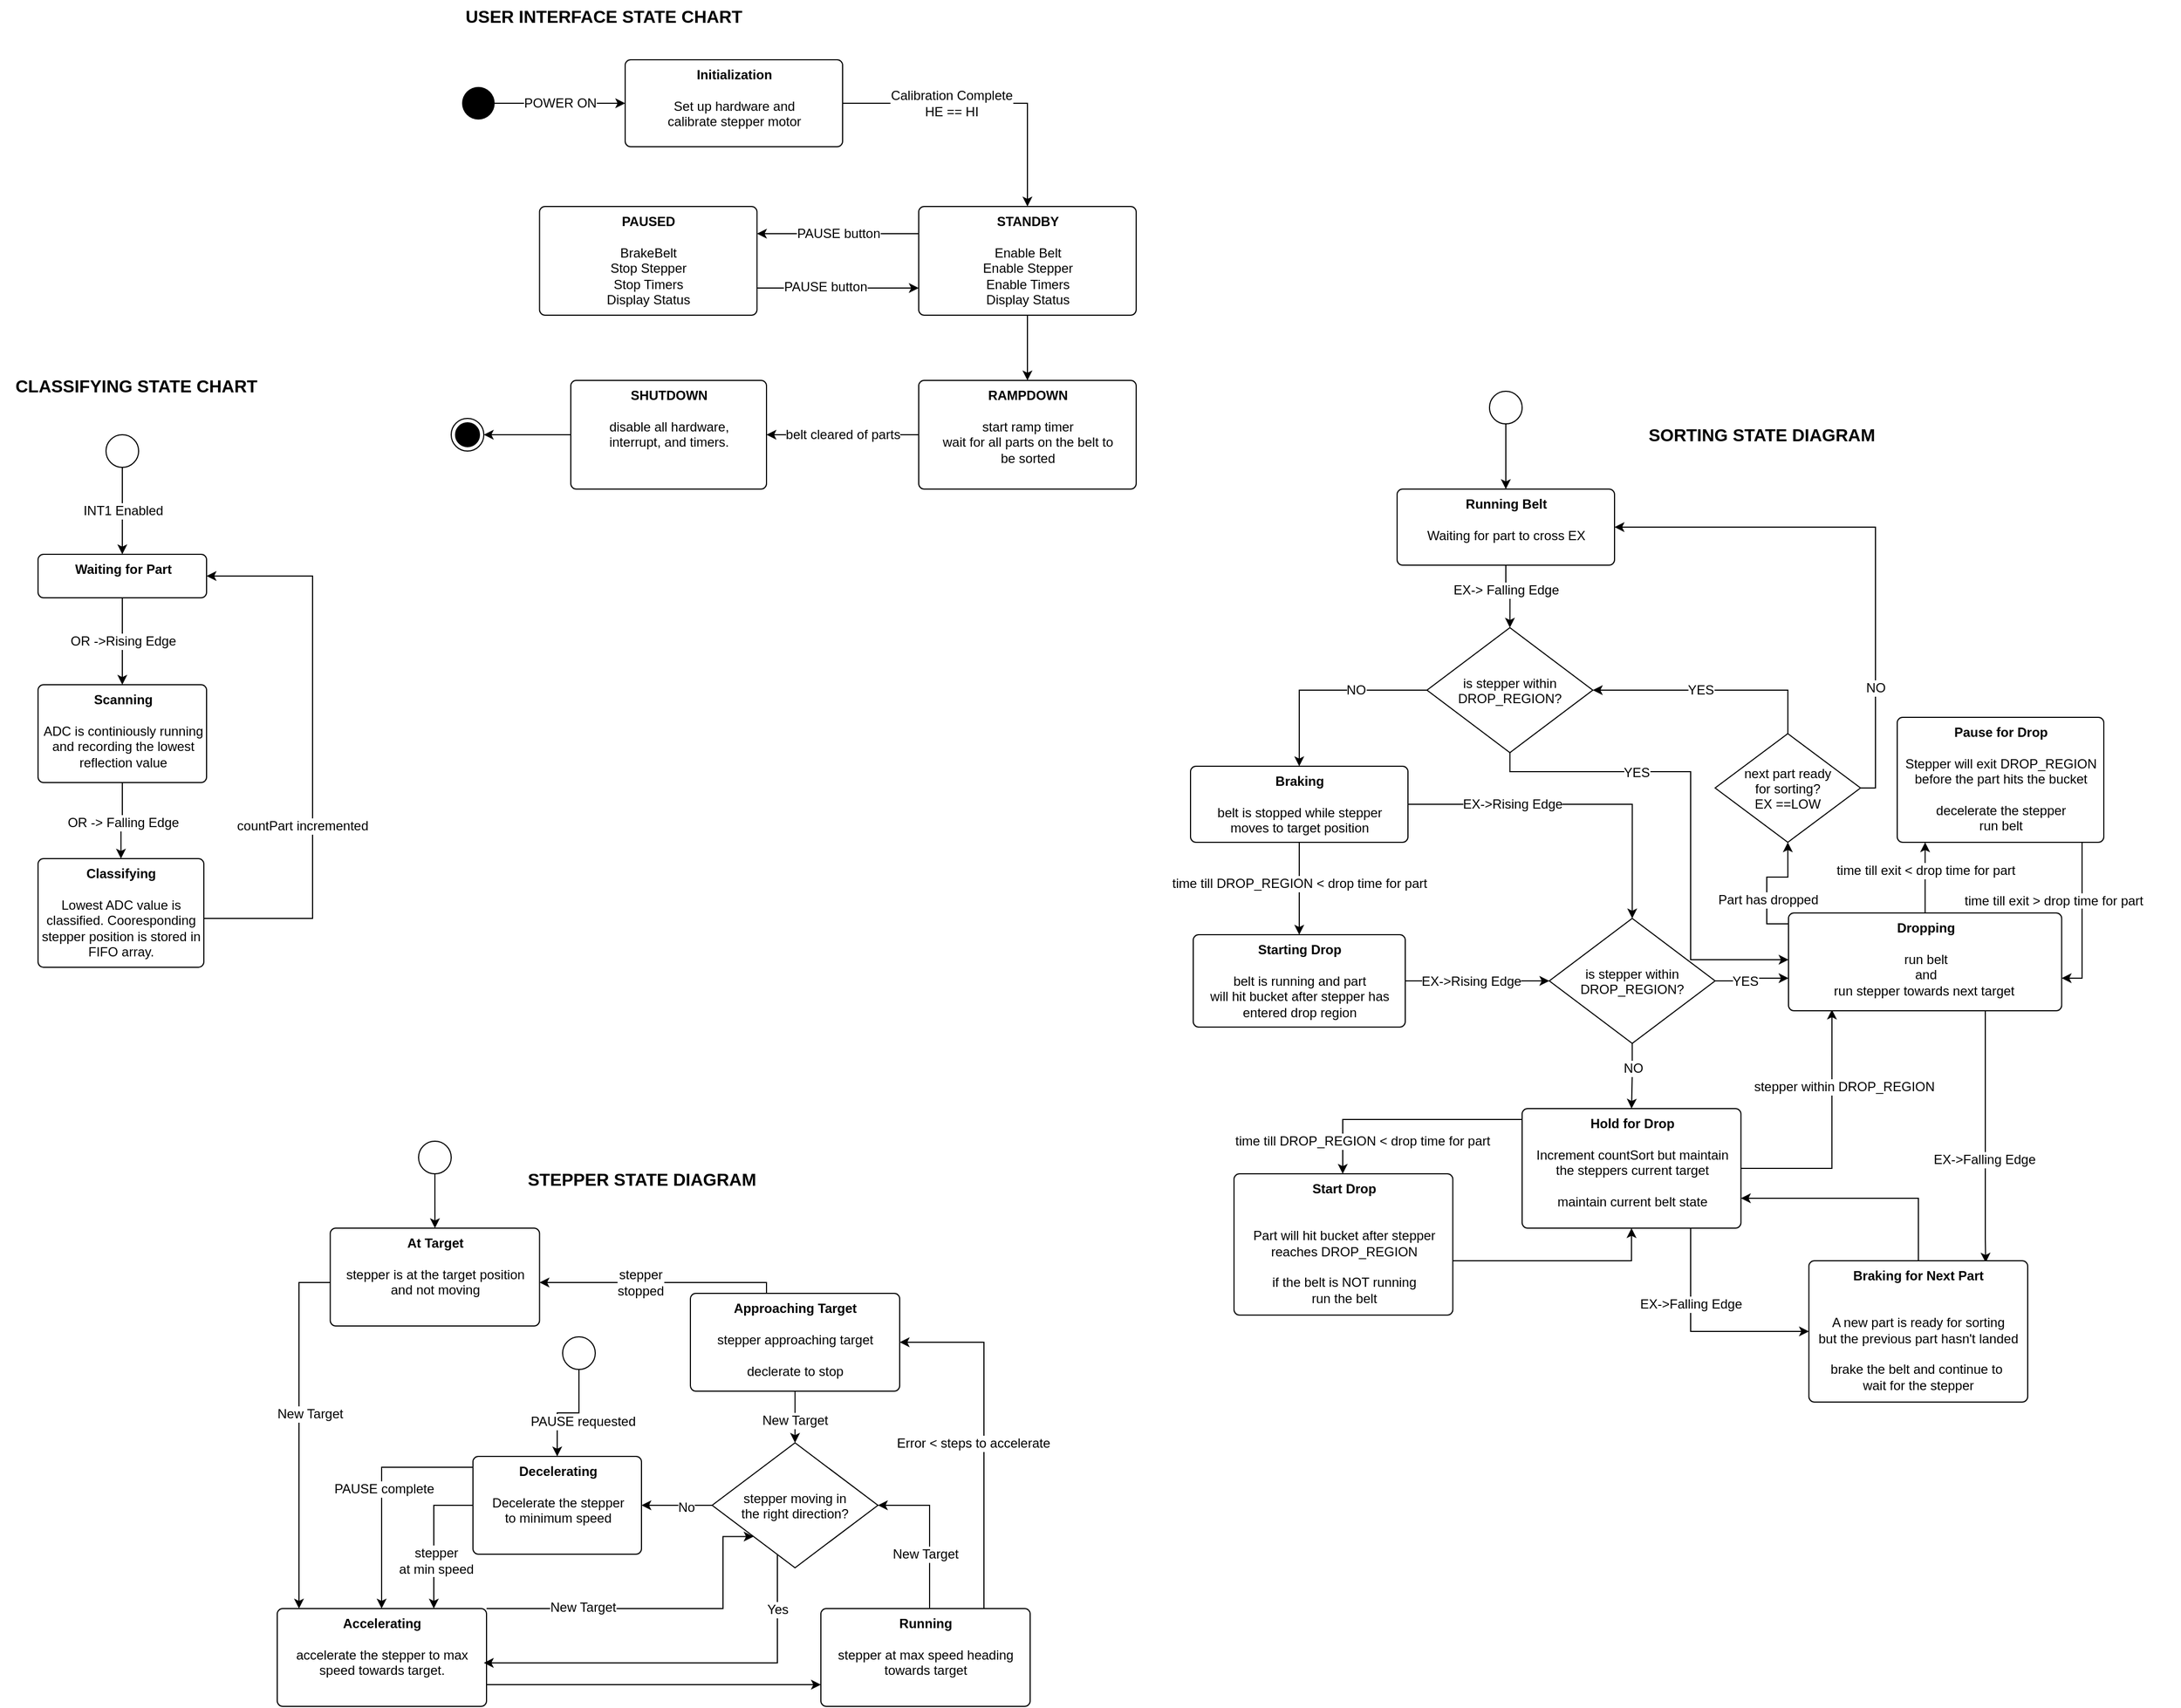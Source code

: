 <mxfile version="20.3.0" type="device"><diagram id="cbW-Xqm2MTzJEoX5FYh4" name="Page-1"><mxGraphModel dx="3155" dy="2203" grid="0" gridSize="10" guides="1" tooltips="1" connect="1" arrows="1" fold="1" page="0" pageScale="1" pageWidth="850" pageHeight="1100" math="0" shadow="0"><root><mxCell id="0"/><mxCell id="1" parent="0"/><mxCell id="F-fPk17NP9-ljhCNwi4N-3" style="edgeStyle=orthogonalEdgeStyle;rounded=0;orthogonalLoop=1;jettySize=auto;html=1;fontSize=12;" edge="1" parent="1" source="F-fPk17NP9-ljhCNwi4N-1" target="F-fPk17NP9-ljhCNwi4N-2"><mxGeometry relative="1" as="geometry"/></mxCell><mxCell id="F-fPk17NP9-ljhCNwi4N-4" value="POWER ON" style="edgeLabel;html=1;align=center;verticalAlign=middle;resizable=0;points=[];fontSize=12;" vertex="1" connectable="0" parent="F-fPk17NP9-ljhCNwi4N-3"><mxGeometry x="-0.167" relative="1" as="geometry"><mxPoint x="10" as="offset"/></mxGeometry></mxCell><mxCell id="F-fPk17NP9-ljhCNwi4N-1" value="" style="ellipse;fillColor=#000000;strokeColor=none;" vertex="1" parent="1"><mxGeometry x="80" y="100" width="30" height="30" as="geometry"/></mxCell><mxCell id="F-fPk17NP9-ljhCNwi4N-7" value="" style="edgeStyle=orthogonalEdgeStyle;rounded=0;orthogonalLoop=1;jettySize=auto;html=1;fontSize=12;" edge="1" parent="1" source="F-fPk17NP9-ljhCNwi4N-2" target="F-fPk17NP9-ljhCNwi4N-6"><mxGeometry relative="1" as="geometry"/></mxCell><mxCell id="F-fPk17NP9-ljhCNwi4N-8" value="Calibration Complete&lt;br&gt;HE == HI" style="edgeLabel;html=1;align=center;verticalAlign=middle;resizable=0;points=[];fontSize=12;" vertex="1" connectable="0" parent="F-fPk17NP9-ljhCNwi4N-7"><mxGeometry x="-0.25" relative="1" as="geometry"><mxPoint as="offset"/></mxGeometry></mxCell><mxCell id="F-fPk17NP9-ljhCNwi4N-2" value="&lt;font style=&quot;font-size: 12px;&quot;&gt;&lt;b&gt;Initialization&lt;/b&gt;&lt;br&gt;&lt;br&gt;Set up hardware and &lt;br&gt;calibrate stepper motor&lt;br&gt;&lt;/font&gt;" style="html=1;align=center;verticalAlign=top;rounded=1;absoluteArcSize=1;arcSize=10;dashed=0;" vertex="1" parent="1"><mxGeometry x="230" y="75" width="200" height="80" as="geometry"/></mxCell><mxCell id="F-fPk17NP9-ljhCNwi4N-119" style="edgeStyle=orthogonalEdgeStyle;rounded=0;orthogonalLoop=1;jettySize=auto;html=1;entryX=1;entryY=0.25;entryDx=0;entryDy=0;fontSize=12;" edge="1" parent="1" source="F-fPk17NP9-ljhCNwi4N-6" target="F-fPk17NP9-ljhCNwi4N-118"><mxGeometry relative="1" as="geometry"><Array as="points"><mxPoint x="450" y="235"/><mxPoint x="450" y="235"/></Array></mxGeometry></mxCell><mxCell id="F-fPk17NP9-ljhCNwi4N-120" value="PAUSE button" style="edgeLabel;html=1;align=center;verticalAlign=middle;resizable=0;points=[];fontSize=12;" vertex="1" connectable="0" parent="F-fPk17NP9-ljhCNwi4N-119"><mxGeometry x="0.273" relative="1" as="geometry"><mxPoint x="20" as="offset"/></mxGeometry></mxCell><mxCell id="F-fPk17NP9-ljhCNwi4N-124" value="" style="edgeStyle=orthogonalEdgeStyle;rounded=0;orthogonalLoop=1;jettySize=auto;html=1;fontSize=12;" edge="1" parent="1" source="F-fPk17NP9-ljhCNwi4N-6" target="F-fPk17NP9-ljhCNwi4N-123"><mxGeometry relative="1" as="geometry"/></mxCell><mxCell id="F-fPk17NP9-ljhCNwi4N-6" value="&lt;font style=&quot;font-size: 12px;&quot;&gt;&lt;b&gt;STANDBY&lt;br&gt;&lt;/b&gt;&lt;br&gt;Enable Belt&lt;br&gt;Enable Stepper&lt;br&gt;Enable Timers&lt;br&gt;Display Status&lt;br&gt;&lt;/font&gt;" style="html=1;align=center;verticalAlign=top;rounded=1;absoluteArcSize=1;arcSize=10;dashed=0;" vertex="1" parent="1"><mxGeometry x="500" y="210" width="200" height="100" as="geometry"/></mxCell><mxCell id="F-fPk17NP9-ljhCNwi4N-32" value="" style="edgeStyle=orthogonalEdgeStyle;rounded=0;orthogonalLoop=1;jettySize=auto;html=1;fontSize=12;entryX=0.5;entryY=0;entryDx=0;entryDy=0;" edge="1" parent="1" source="F-fPk17NP9-ljhCNwi4N-11" target="F-fPk17NP9-ljhCNwi4N-34"><mxGeometry relative="1" as="geometry"><mxPoint x="1040" y="630" as="targetPoint"/></mxGeometry></mxCell><mxCell id="F-fPk17NP9-ljhCNwi4N-33" value="EX-&amp;gt; Falling Edge" style="edgeLabel;html=1;align=center;verticalAlign=middle;resizable=0;points=[];fontSize=12;" vertex="1" connectable="0" parent="F-fPk17NP9-ljhCNwi4N-32"><mxGeometry x="-0.263" relative="1" as="geometry"><mxPoint as="offset"/></mxGeometry></mxCell><mxCell id="F-fPk17NP9-ljhCNwi4N-11" value="&lt;font style=&quot;font-size: 12px;&quot;&gt;&lt;b&gt;Running Belt&lt;br&gt;&lt;/b&gt;&lt;br&gt;Waiting for part to cross EX&lt;br&gt;&lt;/font&gt;" style="html=1;align=center;verticalAlign=top;rounded=1;absoluteArcSize=1;arcSize=10;dashed=0;" vertex="1" parent="1"><mxGeometry x="940" y="470" width="200" height="70" as="geometry"/></mxCell><mxCell id="F-fPk17NP9-ljhCNwi4N-15" value="" style="edgeStyle=orthogonalEdgeStyle;rounded=0;orthogonalLoop=1;jettySize=auto;html=1;fontSize=12;entryX=0.5;entryY=0;entryDx=0;entryDy=0;" edge="1" parent="1" source="F-fPk17NP9-ljhCNwi4N-13" target="F-fPk17NP9-ljhCNwi4N-16"><mxGeometry relative="1" as="geometry"><mxPoint x="-232.5" y="490" as="targetPoint"/></mxGeometry></mxCell><mxCell id="F-fPk17NP9-ljhCNwi4N-19" value="INT1 Enabled" style="edgeLabel;html=1;align=center;verticalAlign=middle;resizable=0;points=[];fontSize=12;" vertex="1" connectable="0" parent="F-fPk17NP9-ljhCNwi4N-15"><mxGeometry x="-0.212" relative="1" as="geometry"><mxPoint y="8" as="offset"/></mxGeometry></mxCell><mxCell id="F-fPk17NP9-ljhCNwi4N-13" value="" style="ellipse;fillColor=#ffffff;strokeColor=#000000;fontSize=12;" vertex="1" parent="1"><mxGeometry x="-247.5" y="420" width="30" height="30" as="geometry"/></mxCell><mxCell id="F-fPk17NP9-ljhCNwi4N-21" value="" style="edgeStyle=orthogonalEdgeStyle;rounded=0;orthogonalLoop=1;jettySize=auto;html=1;fontSize=12;" edge="1" parent="1" source="F-fPk17NP9-ljhCNwi4N-16" target="F-fPk17NP9-ljhCNwi4N-20"><mxGeometry relative="1" as="geometry"/></mxCell><mxCell id="F-fPk17NP9-ljhCNwi4N-22" value="OR -&amp;gt;Rising Edge" style="edgeLabel;html=1;align=center;verticalAlign=middle;resizable=0;points=[];fontSize=12;" vertex="1" connectable="0" parent="F-fPk17NP9-ljhCNwi4N-21"><mxGeometry x="-0.275" y="-1" relative="1" as="geometry"><mxPoint x="1" y="11" as="offset"/></mxGeometry></mxCell><mxCell id="F-fPk17NP9-ljhCNwi4N-16" value="&lt;font style=&quot;font-size: 12px;&quot;&gt;&lt;b&gt;Waiting for Part&lt;br&gt;&lt;/b&gt;&lt;br&gt;&lt;br&gt;&lt;/font&gt;" style="html=1;align=center;verticalAlign=top;rounded=1;absoluteArcSize=1;arcSize=10;dashed=0;" vertex="1" parent="1"><mxGeometry x="-310" y="530" width="155" height="40" as="geometry"/></mxCell><mxCell id="F-fPk17NP9-ljhCNwi4N-30" value="" style="edgeStyle=orthogonalEdgeStyle;rounded=0;orthogonalLoop=1;jettySize=auto;html=1;fontSize=12;" edge="1" parent="1" source="F-fPk17NP9-ljhCNwi4N-17" target="F-fPk17NP9-ljhCNwi4N-11"><mxGeometry relative="1" as="geometry"/></mxCell><mxCell id="F-fPk17NP9-ljhCNwi4N-17" value="" style="ellipse;fillColor=#ffffff;strokeColor=#000000;fontSize=12;" vertex="1" parent="1"><mxGeometry x="1025" y="380" width="30" height="30" as="geometry"/></mxCell><mxCell id="F-fPk17NP9-ljhCNwi4N-86" value="" style="edgeStyle=orthogonalEdgeStyle;rounded=0;orthogonalLoop=1;jettySize=auto;html=1;fontSize=12;" edge="1" parent="1" source="F-fPk17NP9-ljhCNwi4N-18" target="F-fPk17NP9-ljhCNwi4N-85"><mxGeometry relative="1" as="geometry"/></mxCell><mxCell id="F-fPk17NP9-ljhCNwi4N-18" value="" style="ellipse;fillColor=#ffffff;strokeColor=#000000;fontSize=12;" vertex="1" parent="1"><mxGeometry x="40" y="1070" width="30" height="30" as="geometry"/></mxCell><mxCell id="F-fPk17NP9-ljhCNwi4N-24" value="" style="edgeStyle=orthogonalEdgeStyle;rounded=0;orthogonalLoop=1;jettySize=auto;html=1;fontSize=12;" edge="1" parent="1" source="F-fPk17NP9-ljhCNwi4N-20" target="F-fPk17NP9-ljhCNwi4N-23"><mxGeometry relative="1" as="geometry"/></mxCell><mxCell id="F-fPk17NP9-ljhCNwi4N-25" value="OR -&amp;gt; Falling Edge" style="edgeLabel;html=1;align=center;verticalAlign=middle;resizable=0;points=[];fontSize=12;" vertex="1" connectable="0" parent="F-fPk17NP9-ljhCNwi4N-24"><mxGeometry x="-0.233" relative="1" as="geometry"><mxPoint y="9" as="offset"/></mxGeometry></mxCell><mxCell id="F-fPk17NP9-ljhCNwi4N-20" value="&lt;font style=&quot;font-size: 12px;&quot;&gt;&lt;b&gt;Scanning&lt;br&gt;&lt;/b&gt;&lt;br&gt;ADC is continiously running&lt;br&gt;and recording the lowest&lt;br&gt;reflection value&lt;br&gt;&lt;/font&gt;" style="html=1;align=center;verticalAlign=top;rounded=1;absoluteArcSize=1;arcSize=10;dashed=0;" vertex="1" parent="1"><mxGeometry x="-310" y="650" width="155" height="90" as="geometry"/></mxCell><mxCell id="F-fPk17NP9-ljhCNwi4N-26" style="edgeStyle=orthogonalEdgeStyle;rounded=0;orthogonalLoop=1;jettySize=auto;html=1;entryX=1;entryY=0.5;entryDx=0;entryDy=0;fontSize=12;" edge="1" parent="1" source="F-fPk17NP9-ljhCNwi4N-23" target="F-fPk17NP9-ljhCNwi4N-16"><mxGeometry relative="1" as="geometry"><Array as="points"><mxPoint x="-57.5" y="865"/><mxPoint x="-57.5" y="550"/></Array></mxGeometry></mxCell><mxCell id="F-fPk17NP9-ljhCNwi4N-27" value="countPart incremented" style="edgeLabel;html=1;align=center;verticalAlign=middle;resizable=0;points=[];fontSize=12;" vertex="1" connectable="0" parent="F-fPk17NP9-ljhCNwi4N-26"><mxGeometry x="-0.66" y="-2" relative="1" as="geometry"><mxPoint x="3" y="-87" as="offset"/></mxGeometry></mxCell><mxCell id="F-fPk17NP9-ljhCNwi4N-23" value="&lt;font style=&quot;font-size: 12px;&quot;&gt;&lt;b&gt;Classifying&lt;br&gt;&lt;/b&gt;&lt;br&gt;Lowest ADC value is&lt;br&gt;classified. Cooresponding&lt;br&gt;stepper position is stored in&lt;br&gt;FIFO array.&lt;br&gt;&lt;/font&gt;" style="html=1;align=center;verticalAlign=top;rounded=1;absoluteArcSize=1;arcSize=10;dashed=0;" vertex="1" parent="1"><mxGeometry x="-310" y="810" width="152.5" height="100" as="geometry"/></mxCell><mxCell id="F-fPk17NP9-ljhCNwi4N-35" style="edgeStyle=orthogonalEdgeStyle;rounded=0;orthogonalLoop=1;jettySize=auto;html=1;fontSize=12;" edge="1" parent="1" source="F-fPk17NP9-ljhCNwi4N-34" target="F-fPk17NP9-ljhCNwi4N-36"><mxGeometry relative="1" as="geometry"><mxPoint x="850" y="750" as="targetPoint"/></mxGeometry></mxCell><mxCell id="F-fPk17NP9-ljhCNwi4N-38" value="NO" style="edgeLabel;html=1;align=center;verticalAlign=middle;resizable=0;points=[];fontSize=12;" vertex="1" connectable="0" parent="F-fPk17NP9-ljhCNwi4N-35"><mxGeometry x="-0.057" y="-1" relative="1" as="geometry"><mxPoint x="23" y="1" as="offset"/></mxGeometry></mxCell><mxCell id="F-fPk17NP9-ljhCNwi4N-67" style="edgeStyle=orthogonalEdgeStyle;rounded=0;orthogonalLoop=1;jettySize=auto;html=1;fontSize=12;" edge="1" parent="1" source="F-fPk17NP9-ljhCNwi4N-34" target="F-fPk17NP9-ljhCNwi4N-50"><mxGeometry relative="1" as="geometry"><Array as="points"><mxPoint x="1044" y="730"/><mxPoint x="1210" y="730"/><mxPoint x="1210" y="903"/></Array></mxGeometry></mxCell><mxCell id="F-fPk17NP9-ljhCNwi4N-68" value="YES" style="edgeLabel;html=1;align=center;verticalAlign=middle;resizable=0;points=[];fontSize=12;" vertex="1" connectable="0" parent="F-fPk17NP9-ljhCNwi4N-67"><mxGeometry x="-0.745" y="-1" relative="1" as="geometry"><mxPoint x="76" as="offset"/></mxGeometry></mxCell><mxCell id="F-fPk17NP9-ljhCNwi4N-34" value="is stepper within&#10;DROP_REGION?" style="rhombus;fontSize=12;" vertex="1" parent="1"><mxGeometry x="967.5" y="597.5" width="152.5" height="115" as="geometry"/></mxCell><mxCell id="F-fPk17NP9-ljhCNwi4N-41" value="" style="edgeStyle=orthogonalEdgeStyle;rounded=0;orthogonalLoop=1;jettySize=auto;html=1;fontSize=12;" edge="1" parent="1" source="F-fPk17NP9-ljhCNwi4N-36" target="F-fPk17NP9-ljhCNwi4N-40"><mxGeometry relative="1" as="geometry"/></mxCell><mxCell id="F-fPk17NP9-ljhCNwi4N-42" value="time till DROP_REGION &amp;lt; drop time for part" style="edgeLabel;html=1;align=center;verticalAlign=middle;resizable=0;points=[];fontSize=12;" vertex="1" connectable="0" parent="F-fPk17NP9-ljhCNwi4N-41"><mxGeometry x="-0.295" y="-1" relative="1" as="geometry"><mxPoint x="1" y="8" as="offset"/></mxGeometry></mxCell><mxCell id="F-fPk17NP9-ljhCNwi4N-45" style="edgeStyle=orthogonalEdgeStyle;rounded=0;orthogonalLoop=1;jettySize=auto;html=1;entryX=0.5;entryY=0;entryDx=0;entryDy=0;fontSize=12;" edge="1" parent="1" source="F-fPk17NP9-ljhCNwi4N-36" target="F-fPk17NP9-ljhCNwi4N-44"><mxGeometry relative="1" as="geometry"/></mxCell><mxCell id="F-fPk17NP9-ljhCNwi4N-47" value="EX-&amp;gt;Rising Edge" style="edgeLabel;html=1;align=center;verticalAlign=middle;resizable=0;points=[];fontSize=12;" vertex="1" connectable="0" parent="F-fPk17NP9-ljhCNwi4N-45"><mxGeometry x="-0.522" relative="1" as="geometry"><mxPoint x="21" as="offset"/></mxGeometry></mxCell><mxCell id="F-fPk17NP9-ljhCNwi4N-36" value="&lt;font style=&quot;font-size: 12px;&quot;&gt;&lt;b&gt;Braking&lt;br&gt;&lt;/b&gt;&lt;br&gt;belt is stopped while stepper&lt;br&gt;moves to target position&lt;br&gt;&lt;/font&gt;" style="html=1;align=center;verticalAlign=top;rounded=1;absoluteArcSize=1;arcSize=10;dashed=0;" vertex="1" parent="1"><mxGeometry x="750" y="725" width="200" height="70" as="geometry"/></mxCell><mxCell id="F-fPk17NP9-ljhCNwi4N-46" style="edgeStyle=orthogonalEdgeStyle;rounded=0;orthogonalLoop=1;jettySize=auto;html=1;entryX=0;entryY=0.5;entryDx=0;entryDy=0;fontSize=12;" edge="1" parent="1" source="F-fPk17NP9-ljhCNwi4N-40" target="F-fPk17NP9-ljhCNwi4N-44"><mxGeometry relative="1" as="geometry"/></mxCell><mxCell id="F-fPk17NP9-ljhCNwi4N-48" value="EX-&amp;gt;Rising Edge" style="edgeLabel;html=1;align=center;verticalAlign=middle;resizable=0;points=[];fontSize=12;" vertex="1" connectable="0" parent="F-fPk17NP9-ljhCNwi4N-46"><mxGeometry x="-0.37" y="-1" relative="1" as="geometry"><mxPoint x="19" y="-1" as="offset"/></mxGeometry></mxCell><mxCell id="F-fPk17NP9-ljhCNwi4N-40" value="&lt;font style=&quot;font-size: 12px;&quot;&gt;&lt;b&gt;Starting Drop&lt;br&gt;&lt;/b&gt;&lt;br&gt;belt is running and part&lt;br&gt;will hit bucket after stepper has &lt;br&gt;entered drop region&lt;br&gt;&lt;/font&gt;" style="html=1;align=center;verticalAlign=top;rounded=1;absoluteArcSize=1;arcSize=10;dashed=0;" vertex="1" parent="1"><mxGeometry x="752.5" y="880" width="195" height="85" as="geometry"/></mxCell><mxCell id="F-fPk17NP9-ljhCNwi4N-54" style="edgeStyle=orthogonalEdgeStyle;rounded=0;orthogonalLoop=1;jettySize=auto;html=1;entryX=0.159;entryY=0.988;entryDx=0;entryDy=0;fontSize=12;entryPerimeter=0;" edge="1" parent="1" source="F-fPk17NP9-ljhCNwi4N-43" target="F-fPk17NP9-ljhCNwi4N-50"><mxGeometry relative="1" as="geometry"><Array as="points"><mxPoint x="1340" y="1095"/></Array></mxGeometry></mxCell><mxCell id="F-fPk17NP9-ljhCNwi4N-55" value="stepper within DROP_REGION" style="edgeLabel;html=1;align=center;verticalAlign=middle;resizable=0;points=[];fontSize=12;" vertex="1" connectable="0" parent="F-fPk17NP9-ljhCNwi4N-54"><mxGeometry x="-0.49" relative="1" as="geometry"><mxPoint x="36" y="-75" as="offset"/></mxGeometry></mxCell><mxCell id="F-fPk17NP9-ljhCNwi4N-57" value="" style="edgeStyle=orthogonalEdgeStyle;rounded=0;orthogonalLoop=1;jettySize=auto;html=1;fontSize=12;" edge="1" parent="1" source="F-fPk17NP9-ljhCNwi4N-43" target="F-fPk17NP9-ljhCNwi4N-56"><mxGeometry relative="1" as="geometry"><Array as="points"><mxPoint x="890" y="1050"/></Array></mxGeometry></mxCell><mxCell id="F-fPk17NP9-ljhCNwi4N-58" value="time till DROP_REGION &amp;lt; drop time for part" style="edgeLabel;html=1;align=center;verticalAlign=middle;resizable=0;points=[];fontSize=12;" vertex="1" connectable="0" parent="F-fPk17NP9-ljhCNwi4N-57"><mxGeometry x="0.182" y="1" relative="1" as="geometry"><mxPoint x="-20" y="19" as="offset"/></mxGeometry></mxCell><mxCell id="F-fPk17NP9-ljhCNwi4N-61" style="edgeStyle=orthogonalEdgeStyle;rounded=0;orthogonalLoop=1;jettySize=auto;html=1;entryX=0;entryY=0.5;entryDx=0;entryDy=0;fontSize=12;" edge="1" parent="1" source="F-fPk17NP9-ljhCNwi4N-43" target="F-fPk17NP9-ljhCNwi4N-60"><mxGeometry relative="1" as="geometry"><Array as="points"><mxPoint x="1210" y="1245"/></Array></mxGeometry></mxCell><mxCell id="F-fPk17NP9-ljhCNwi4N-62" value="EX-&amp;gt;Falling Edge" style="edgeLabel;html=1;align=center;verticalAlign=middle;resizable=0;points=[];fontSize=12;" vertex="1" connectable="0" parent="F-fPk17NP9-ljhCNwi4N-61"><mxGeometry x="-0.635" relative="1" as="geometry"><mxPoint y="33" as="offset"/></mxGeometry></mxCell><mxCell id="F-fPk17NP9-ljhCNwi4N-43" value="&lt;font style=&quot;font-size: 12px;&quot;&gt;&lt;b&gt;Hold for Drop&lt;br&gt;&lt;/b&gt;&lt;br&gt;Increment countSort but maintain &lt;br&gt;the steppers current target &lt;br&gt;&lt;br&gt;maintain current belt state&lt;br&gt;&lt;br&gt;&lt;/font&gt;" style="html=1;align=center;verticalAlign=top;rounded=1;absoluteArcSize=1;arcSize=10;dashed=0;" vertex="1" parent="1"><mxGeometry x="1055" y="1040" width="201.25" height="110" as="geometry"/></mxCell><mxCell id="F-fPk17NP9-ljhCNwi4N-49" value="" style="edgeStyle=orthogonalEdgeStyle;rounded=0;orthogonalLoop=1;jettySize=auto;html=1;fontSize=12;" edge="1" parent="1" source="F-fPk17NP9-ljhCNwi4N-44" target="F-fPk17NP9-ljhCNwi4N-43"><mxGeometry relative="1" as="geometry"/></mxCell><mxCell id="F-fPk17NP9-ljhCNwi4N-52" value="NO" style="edgeLabel;html=1;align=center;verticalAlign=middle;resizable=0;points=[];fontSize=12;" vertex="1" connectable="0" parent="F-fPk17NP9-ljhCNwi4N-49"><mxGeometry x="-0.238" relative="1" as="geometry"><mxPoint as="offset"/></mxGeometry></mxCell><mxCell id="F-fPk17NP9-ljhCNwi4N-51" style="edgeStyle=orthogonalEdgeStyle;rounded=0;orthogonalLoop=1;jettySize=auto;html=1;fontSize=12;" edge="1" parent="1" source="F-fPk17NP9-ljhCNwi4N-44" target="F-fPk17NP9-ljhCNwi4N-50"><mxGeometry relative="1" as="geometry"><Array as="points"><mxPoint x="1271" y="922"/><mxPoint x="1271" y="920"/></Array></mxGeometry></mxCell><mxCell id="F-fPk17NP9-ljhCNwi4N-53" value="YES" style="edgeLabel;html=1;align=center;verticalAlign=middle;resizable=0;points=[];fontSize=12;" vertex="1" connectable="0" parent="F-fPk17NP9-ljhCNwi4N-51"><mxGeometry x="-0.3" y="1" relative="1" as="geometry"><mxPoint x="3" y="1" as="offset"/></mxGeometry></mxCell><mxCell id="F-fPk17NP9-ljhCNwi4N-44" value="is stepper within&#10;DROP_REGION?" style="rhombus;fontSize=12;" vertex="1" parent="1"><mxGeometry x="1080" y="865" width="152.5" height="115" as="geometry"/></mxCell><mxCell id="F-fPk17NP9-ljhCNwi4N-65" style="edgeStyle=orthogonalEdgeStyle;rounded=0;orthogonalLoop=1;jettySize=auto;html=1;fontSize=12;entryX=0.808;entryY=0.013;entryDx=0;entryDy=0;entryPerimeter=0;" edge="1" parent="1" source="F-fPk17NP9-ljhCNwi4N-50" target="F-fPk17NP9-ljhCNwi4N-60"><mxGeometry relative="1" as="geometry"><mxPoint x="1451" y="1110" as="targetPoint"/><Array as="points"><mxPoint x="1481" y="1160"/><mxPoint x="1481" y="1160"/></Array></mxGeometry></mxCell><mxCell id="F-fPk17NP9-ljhCNwi4N-66" value="EX-&amp;gt;Falling Edge" style="edgeLabel;html=1;align=center;verticalAlign=middle;resizable=0;points=[];fontSize=12;" vertex="1" connectable="0" parent="F-fPk17NP9-ljhCNwi4N-65"><mxGeometry x="0.182" y="-1" relative="1" as="geometry"><mxPoint as="offset"/></mxGeometry></mxCell><mxCell id="F-fPk17NP9-ljhCNwi4N-69" style="edgeStyle=orthogonalEdgeStyle;rounded=0;orthogonalLoop=1;jettySize=auto;html=1;fontSize=12;" edge="1" parent="1" source="F-fPk17NP9-ljhCNwi4N-50" target="F-fPk17NP9-ljhCNwi4N-64"><mxGeometry relative="1" as="geometry"><Array as="points"><mxPoint x="1426" y="810"/><mxPoint x="1426" y="810"/></Array></mxGeometry></mxCell><mxCell id="F-fPk17NP9-ljhCNwi4N-71" value="time till exit &amp;lt; drop time for part" style="edgeLabel;html=1;align=center;verticalAlign=middle;resizable=0;points=[];fontSize=12;" vertex="1" connectable="0" parent="F-fPk17NP9-ljhCNwi4N-69"><mxGeometry x="-0.31" relative="1" as="geometry"><mxPoint y="-17" as="offset"/></mxGeometry></mxCell><mxCell id="F-fPk17NP9-ljhCNwi4N-82" style="edgeStyle=orthogonalEdgeStyle;rounded=0;orthogonalLoop=1;jettySize=auto;html=1;entryX=0.5;entryY=1;entryDx=0;entryDy=0;fontSize=12;" edge="1" parent="1" source="F-fPk17NP9-ljhCNwi4N-50" target="F-fPk17NP9-ljhCNwi4N-75"><mxGeometry relative="1" as="geometry"><Array as="points"><mxPoint x="1280" y="870"/><mxPoint x="1280" y="827"/><mxPoint x="1299" y="827"/></Array></mxGeometry></mxCell><mxCell id="F-fPk17NP9-ljhCNwi4N-83" value="Part has dropped" style="edgeLabel;html=1;align=center;verticalAlign=middle;resizable=0;points=[];fontSize=12;" vertex="1" connectable="0" parent="F-fPk17NP9-ljhCNwi4N-82"><mxGeometry x="0.773" y="-1" relative="1" as="geometry"><mxPoint x="-20" y="40" as="offset"/></mxGeometry></mxCell><mxCell id="F-fPk17NP9-ljhCNwi4N-50" value="&lt;font style=&quot;font-size: 12px;&quot;&gt;&lt;b&gt;Dropping&lt;br&gt;&lt;/b&gt;&amp;nbsp;&lt;br&gt;run belt &lt;br&gt;and &lt;br&gt;run stepper towards next target&amp;nbsp;&lt;br&gt;&lt;br&gt;&lt;/font&gt;" style="html=1;align=center;verticalAlign=top;rounded=1;absoluteArcSize=1;arcSize=10;dashed=0;" vertex="1" parent="1"><mxGeometry x="1300" y="860" width="251.25" height="90" as="geometry"/></mxCell><mxCell id="F-fPk17NP9-ljhCNwi4N-59" style="edgeStyle=orthogonalEdgeStyle;rounded=0;orthogonalLoop=1;jettySize=auto;html=1;entryX=0.5;entryY=1;entryDx=0;entryDy=0;fontSize=12;" edge="1" parent="1" source="F-fPk17NP9-ljhCNwi4N-56" target="F-fPk17NP9-ljhCNwi4N-43"><mxGeometry relative="1" as="geometry"><Array as="points"><mxPoint x="1156" y="1180"/></Array></mxGeometry></mxCell><mxCell id="F-fPk17NP9-ljhCNwi4N-56" value="&lt;font style=&quot;font-size: 12px;&quot;&gt;&lt;b&gt;Start Drop&lt;br&gt;&lt;/b&gt;&lt;br&gt;&lt;br&gt;Part will hit bucket after stepper&lt;br&gt;reaches DROP_REGION&lt;br&gt;&lt;br&gt;if the belt is NOT running&lt;br&gt;run the belt&lt;br&gt;&lt;/font&gt;" style="html=1;align=center;verticalAlign=top;rounded=1;absoluteArcSize=1;arcSize=10;dashed=0;" vertex="1" parent="1"><mxGeometry x="790" y="1100" width="201.25" height="130" as="geometry"/></mxCell><mxCell id="F-fPk17NP9-ljhCNwi4N-63" style="edgeStyle=orthogonalEdgeStyle;rounded=0;orthogonalLoop=1;jettySize=auto;html=1;entryX=1;entryY=0.75;entryDx=0;entryDy=0;fontSize=12;" edge="1" parent="1" source="F-fPk17NP9-ljhCNwi4N-60" target="F-fPk17NP9-ljhCNwi4N-43"><mxGeometry relative="1" as="geometry"><Array as="points"><mxPoint x="1419" y="1122"/></Array></mxGeometry></mxCell><mxCell id="F-fPk17NP9-ljhCNwi4N-60" value="&lt;font style=&quot;font-size: 12px;&quot;&gt;&lt;b&gt;Braking for Next Part&lt;br&gt;&lt;/b&gt;&lt;br&gt;&lt;br&gt;A new part is ready for sorting&lt;br&gt;but the previous part hasn't landed&lt;br&gt;&lt;br&gt;brake the belt and continue to&amp;nbsp;&lt;br&gt;wait for the stepper&lt;br&gt;&lt;/font&gt;" style="html=1;align=center;verticalAlign=top;rounded=1;absoluteArcSize=1;arcSize=10;dashed=0;" vertex="1" parent="1"><mxGeometry x="1318.75" y="1180" width="201.25" height="130" as="geometry"/></mxCell><mxCell id="F-fPk17NP9-ljhCNwi4N-72" style="edgeStyle=orthogonalEdgeStyle;rounded=0;orthogonalLoop=1;jettySize=auto;html=1;fontSize=12;" edge="1" parent="1" source="F-fPk17NP9-ljhCNwi4N-64" target="F-fPk17NP9-ljhCNwi4N-50"><mxGeometry relative="1" as="geometry"><mxPoint x="1390" y="890" as="targetPoint"/><Array as="points"><mxPoint x="1570" y="920"/></Array></mxGeometry></mxCell><mxCell id="F-fPk17NP9-ljhCNwi4N-64" value="&lt;font style=&quot;font-size: 12px;&quot;&gt;&lt;b&gt;Pause for Drop&lt;br&gt;&lt;/b&gt;&lt;br&gt;Stepper will exit DROP_REGION&lt;br&gt;before the part hits the bucket&lt;br&gt;&lt;br&gt;decelerate the stepper&lt;br&gt;run belt&lt;br&gt;&lt;/font&gt;" style="html=1;align=center;verticalAlign=top;rounded=1;absoluteArcSize=1;arcSize=10;dashed=0;" vertex="1" parent="1"><mxGeometry x="1400" y="680" width="190" height="115" as="geometry"/></mxCell><mxCell id="F-fPk17NP9-ljhCNwi4N-76" style="edgeStyle=orthogonalEdgeStyle;rounded=0;orthogonalLoop=1;jettySize=auto;html=1;entryX=1;entryY=0.5;entryDx=0;entryDy=0;fontSize=12;" edge="1" parent="1" source="F-fPk17NP9-ljhCNwi4N-75" target="F-fPk17NP9-ljhCNwi4N-34"><mxGeometry relative="1" as="geometry"><Array as="points"><mxPoint x="1299" y="655"/></Array></mxGeometry></mxCell><mxCell id="F-fPk17NP9-ljhCNwi4N-77" value="YES" style="edgeLabel;html=1;align=center;verticalAlign=middle;resizable=0;points=[];fontSize=12;" vertex="1" connectable="0" parent="F-fPk17NP9-ljhCNwi4N-76"><mxGeometry x="0.1" relative="1" as="geometry"><mxPoint as="offset"/></mxGeometry></mxCell><mxCell id="F-fPk17NP9-ljhCNwi4N-78" style="edgeStyle=orthogonalEdgeStyle;rounded=0;orthogonalLoop=1;jettySize=auto;html=1;entryX=1;entryY=0.5;entryDx=0;entryDy=0;fontSize=12;" edge="1" parent="1" source="F-fPk17NP9-ljhCNwi4N-75" target="F-fPk17NP9-ljhCNwi4N-11"><mxGeometry relative="1" as="geometry"><Array as="points"><mxPoint x="1380" y="745"/><mxPoint x="1380" y="505"/></Array></mxGeometry></mxCell><mxCell id="F-fPk17NP9-ljhCNwi4N-84" value="NO" style="edgeLabel;html=1;align=center;verticalAlign=middle;resizable=0;points=[];fontSize=12;" vertex="1" connectable="0" parent="F-fPk17NP9-ljhCNwi4N-78"><mxGeometry x="-0.571" relative="1" as="geometry"><mxPoint as="offset"/></mxGeometry></mxCell><mxCell id="F-fPk17NP9-ljhCNwi4N-75" value="next part ready &#10;for sorting?&#10;EX ==LOW" style="rhombus;fontSize=12;" vertex="1" parent="1"><mxGeometry x="1232.5" y="695" width="133.75" height="100" as="geometry"/></mxCell><mxCell id="F-fPk17NP9-ljhCNwi4N-81" value="&lt;span style=&quot;color: rgb(0, 0, 0); font-family: Helvetica; font-size: 12px; font-style: normal; font-variant-ligatures: normal; font-variant-caps: normal; font-weight: 400; letter-spacing: normal; orphans: 2; text-align: center; text-indent: 0px; text-transform: none; widows: 2; word-spacing: 0px; -webkit-text-stroke-width: 0px; background-color: rgb(255, 255, 255); text-decoration-thickness: initial; text-decoration-style: initial; text-decoration-color: initial; float: none; display: inline !important;&quot;&gt;time till exit &amp;gt; drop time for part&lt;/span&gt;" style="text;whiteSpace=wrap;html=1;fontSize=12;" vertex="1" parent="1"><mxGeometry x="1460" y="835" width="200" height="25" as="geometry"/></mxCell><mxCell id="F-fPk17NP9-ljhCNwi4N-88" value="" style="edgeStyle=orthogonalEdgeStyle;rounded=0;orthogonalLoop=1;jettySize=auto;html=1;fontSize=12;" edge="1" parent="1" source="F-fPk17NP9-ljhCNwi4N-85" target="F-fPk17NP9-ljhCNwi4N-87"><mxGeometry relative="1" as="geometry"><Array as="points"><mxPoint x="-70" y="1200"/></Array></mxGeometry></mxCell><mxCell id="F-fPk17NP9-ljhCNwi4N-89" value="New Target" style="edgeLabel;html=1;align=center;verticalAlign=middle;resizable=0;points=[];fontSize=12;" vertex="1" connectable="0" parent="F-fPk17NP9-ljhCNwi4N-88"><mxGeometry x="0.144" relative="1" as="geometry"><mxPoint x="10" y="-39" as="offset"/></mxGeometry></mxCell><mxCell id="F-fPk17NP9-ljhCNwi4N-85" value="&lt;font style=&quot;font-size: 12px;&quot;&gt;&lt;b&gt;At Target&lt;br&gt;&lt;/b&gt;&lt;br&gt;stepper is at the target position&lt;br&gt;and not moving&lt;br&gt;&lt;/font&gt;" style="html=1;align=center;verticalAlign=top;rounded=1;absoluteArcSize=1;arcSize=10;dashed=0;" vertex="1" parent="1"><mxGeometry x="-41.25" y="1150" width="192.5" height="90" as="geometry"/></mxCell><mxCell id="F-fPk17NP9-ljhCNwi4N-91" value="" style="edgeStyle=orthogonalEdgeStyle;rounded=0;orthogonalLoop=1;jettySize=auto;html=1;fontSize=12;" edge="1" parent="1" source="F-fPk17NP9-ljhCNwi4N-87" target="F-fPk17NP9-ljhCNwi4N-90"><mxGeometry relative="1" as="geometry"><Array as="points"><mxPoint x="120" y="1570"/><mxPoint x="120" y="1570"/></Array></mxGeometry></mxCell><mxCell id="F-fPk17NP9-ljhCNwi4N-110" style="edgeStyle=orthogonalEdgeStyle;rounded=0;orthogonalLoop=1;jettySize=auto;html=1;entryX=0;entryY=1;entryDx=0;entryDy=0;fontSize=12;" edge="1" parent="1" source="F-fPk17NP9-ljhCNwi4N-87" target="F-fPk17NP9-ljhCNwi4N-96"><mxGeometry relative="1" as="geometry"><Array as="points"><mxPoint x="320" y="1500"/><mxPoint x="320" y="1434"/></Array></mxGeometry></mxCell><mxCell id="F-fPk17NP9-ljhCNwi4N-111" value="New Target" style="edgeLabel;html=1;align=center;verticalAlign=middle;resizable=0;points=[];fontSize=12;" vertex="1" connectable="0" parent="F-fPk17NP9-ljhCNwi4N-110"><mxGeometry x="-0.437" y="1" relative="1" as="geometry"><mxPoint as="offset"/></mxGeometry></mxCell><mxCell id="F-fPk17NP9-ljhCNwi4N-87" value="&lt;font style=&quot;font-size: 12px;&quot;&gt;&lt;b&gt;Accelerating&lt;br&gt;&lt;/b&gt;&lt;br&gt;accelerate the stepper to max&lt;br&gt;speed towards target.&lt;br&gt;&lt;/font&gt;" style="html=1;align=center;verticalAlign=top;rounded=1;absoluteArcSize=1;arcSize=10;dashed=0;" vertex="1" parent="1"><mxGeometry x="-90" y="1500" width="192.5" height="90" as="geometry"/></mxCell><mxCell id="F-fPk17NP9-ljhCNwi4N-93" style="edgeStyle=orthogonalEdgeStyle;rounded=0;orthogonalLoop=1;jettySize=auto;html=1;fontSize=12;" edge="1" parent="1" source="F-fPk17NP9-ljhCNwi4N-90" target="F-fPk17NP9-ljhCNwi4N-92"><mxGeometry relative="1" as="geometry"><Array as="points"><mxPoint x="560" y="1255"/></Array></mxGeometry></mxCell><mxCell id="F-fPk17NP9-ljhCNwi4N-117" value="Error &amp;lt; steps to accelerate" style="edgeLabel;html=1;align=center;verticalAlign=middle;resizable=0;points=[];fontSize=12;" vertex="1" connectable="0" parent="F-fPk17NP9-ljhCNwi4N-93"><mxGeometry x="-0.284" y="1" relative="1" as="geometry"><mxPoint x="-9" y="-37" as="offset"/></mxGeometry></mxCell><mxCell id="F-fPk17NP9-ljhCNwi4N-105" style="edgeStyle=orthogonalEdgeStyle;rounded=0;orthogonalLoop=1;jettySize=auto;html=1;entryX=1;entryY=0.5;entryDx=0;entryDy=0;fontSize=12;" edge="1" parent="1" source="F-fPk17NP9-ljhCNwi4N-90" target="F-fPk17NP9-ljhCNwi4N-96"><mxGeometry relative="1" as="geometry"><Array as="points"><mxPoint x="510" y="1405"/></Array></mxGeometry></mxCell><mxCell id="F-fPk17NP9-ljhCNwi4N-106" value="New Target" style="edgeLabel;html=1;align=center;verticalAlign=middle;resizable=0;points=[];fontSize=12;" vertex="1" connectable="0" parent="F-fPk17NP9-ljhCNwi4N-105"><mxGeometry x="-0.006" y="-1" relative="1" as="geometry"><mxPoint x="-5" y="21" as="offset"/></mxGeometry></mxCell><mxCell id="F-fPk17NP9-ljhCNwi4N-90" value="&lt;font style=&quot;font-size: 12px;&quot;&gt;&lt;b&gt;Running&lt;br&gt;&lt;/b&gt;&lt;br&gt;stepper at max speed heading&lt;br&gt;towards target&lt;br&gt;&lt;/font&gt;" style="html=1;align=center;verticalAlign=top;rounded=1;absoluteArcSize=1;arcSize=10;dashed=0;" vertex="1" parent="1"><mxGeometry x="410" y="1500" width="192.5" height="90" as="geometry"/></mxCell><mxCell id="F-fPk17NP9-ljhCNwi4N-94" value="" style="edgeStyle=orthogonalEdgeStyle;rounded=0;orthogonalLoop=1;jettySize=auto;html=1;fontSize=12;" edge="1" parent="1" source="F-fPk17NP9-ljhCNwi4N-92" target="F-fPk17NP9-ljhCNwi4N-85"><mxGeometry relative="1" as="geometry"><Array as="points"><mxPoint x="360" y="1200"/></Array></mxGeometry></mxCell><mxCell id="F-fPk17NP9-ljhCNwi4N-95" value="stepper&lt;br&gt;stopped" style="edgeLabel;html=1;align=center;verticalAlign=middle;resizable=0;points=[];fontSize=12;" vertex="1" connectable="0" parent="F-fPk17NP9-ljhCNwi4N-94"><mxGeometry x="0.203" y="-1" relative="1" as="geometry"><mxPoint x="5" y="1" as="offset"/></mxGeometry></mxCell><mxCell id="F-fPk17NP9-ljhCNwi4N-102" style="edgeStyle=orthogonalEdgeStyle;rounded=0;orthogonalLoop=1;jettySize=auto;html=1;entryX=0.5;entryY=0;entryDx=0;entryDy=0;fontSize=12;" edge="1" parent="1" source="F-fPk17NP9-ljhCNwi4N-92" target="F-fPk17NP9-ljhCNwi4N-96"><mxGeometry relative="1" as="geometry"><Array as="points"><mxPoint x="386" y="1320"/><mxPoint x="386" y="1320"/></Array></mxGeometry></mxCell><mxCell id="F-fPk17NP9-ljhCNwi4N-103" value="New Target" style="edgeLabel;html=1;align=center;verticalAlign=middle;resizable=0;points=[];fontSize=12;" vertex="1" connectable="0" parent="F-fPk17NP9-ljhCNwi4N-102"><mxGeometry x="0.139" y="-1" relative="1" as="geometry"><mxPoint as="offset"/></mxGeometry></mxCell><mxCell id="F-fPk17NP9-ljhCNwi4N-92" value="&lt;font style=&quot;font-size: 12px;&quot;&gt;&lt;b&gt;Approaching Target&lt;br&gt;&lt;/b&gt;&lt;br&gt;stepper approaching target&lt;br&gt;&lt;br&gt;declerate to stop&lt;br&gt;&lt;/font&gt;" style="html=1;align=center;verticalAlign=top;rounded=1;absoluteArcSize=1;arcSize=10;dashed=0;" vertex="1" parent="1"><mxGeometry x="290" y="1210" width="192.5" height="90" as="geometry"/></mxCell><mxCell id="F-fPk17NP9-ljhCNwi4N-104" value="" style="edgeStyle=orthogonalEdgeStyle;rounded=0;orthogonalLoop=1;jettySize=auto;html=1;fontSize=12;" edge="1" parent="1" source="F-fPk17NP9-ljhCNwi4N-96" target="F-fPk17NP9-ljhCNwi4N-98"><mxGeometry relative="1" as="geometry"/></mxCell><mxCell id="F-fPk17NP9-ljhCNwi4N-109" value="No" style="edgeLabel;html=1;align=center;verticalAlign=middle;resizable=0;points=[];fontSize=12;" vertex="1" connectable="0" parent="F-fPk17NP9-ljhCNwi4N-104"><mxGeometry x="-0.257" y="2" relative="1" as="geometry"><mxPoint as="offset"/></mxGeometry></mxCell><mxCell id="F-fPk17NP9-ljhCNwi4N-107" style="edgeStyle=orthogonalEdgeStyle;rounded=0;orthogonalLoop=1;jettySize=auto;html=1;fontSize=12;" edge="1" parent="1" source="F-fPk17NP9-ljhCNwi4N-96"><mxGeometry relative="1" as="geometry"><mxPoint x="100" y="1550" as="targetPoint"/><Array as="points"><mxPoint x="370" y="1550"/></Array></mxGeometry></mxCell><mxCell id="F-fPk17NP9-ljhCNwi4N-108" value="Yes" style="edgeLabel;html=1;align=center;verticalAlign=middle;resizable=0;points=[];fontSize=12;" vertex="1" connectable="0" parent="F-fPk17NP9-ljhCNwi4N-107"><mxGeometry x="-0.906" relative="1" as="geometry"><mxPoint y="33" as="offset"/></mxGeometry></mxCell><mxCell id="F-fPk17NP9-ljhCNwi4N-96" value="stepper moving in&#10;the right direction?" style="rhombus;fontSize=12;" vertex="1" parent="1"><mxGeometry x="310" y="1347.5" width="152.5" height="115" as="geometry"/></mxCell><mxCell id="F-fPk17NP9-ljhCNwi4N-99" style="edgeStyle=orthogonalEdgeStyle;rounded=0;orthogonalLoop=1;jettySize=auto;html=1;entryX=0.75;entryY=0;entryDx=0;entryDy=0;fontSize=12;" edge="1" parent="1" source="F-fPk17NP9-ljhCNwi4N-98" target="F-fPk17NP9-ljhCNwi4N-87"><mxGeometry relative="1" as="geometry"><Array as="points"><mxPoint x="54" y="1405"/><mxPoint x="54" y="1500"/></Array></mxGeometry></mxCell><mxCell id="F-fPk17NP9-ljhCNwi4N-100" value="stepper&lt;br&gt;at min speed" style="edgeLabel;html=1;align=center;verticalAlign=middle;resizable=0;points=[];fontSize=12;" vertex="1" connectable="0" parent="F-fPk17NP9-ljhCNwi4N-99"><mxGeometry x="0.325" y="2" relative="1" as="geometry"><mxPoint as="offset"/></mxGeometry></mxCell><mxCell id="F-fPk17NP9-ljhCNwi4N-115" style="edgeStyle=orthogonalEdgeStyle;rounded=0;orthogonalLoop=1;jettySize=auto;html=1;fontSize=12;" edge="1" parent="1" source="F-fPk17NP9-ljhCNwi4N-98" target="F-fPk17NP9-ljhCNwi4N-87"><mxGeometry relative="1" as="geometry"><Array as="points"><mxPoint x="6" y="1370"/></Array></mxGeometry></mxCell><mxCell id="F-fPk17NP9-ljhCNwi4N-116" value="PAUSE complete" style="edgeLabel;html=1;align=center;verticalAlign=middle;resizable=0;points=[];fontSize=12;" vertex="1" connectable="0" parent="F-fPk17NP9-ljhCNwi4N-115"><mxGeometry x="-0.311" relative="1" as="geometry"><mxPoint x="-9" y="20" as="offset"/></mxGeometry></mxCell><mxCell id="F-fPk17NP9-ljhCNwi4N-98" value="&lt;font style=&quot;font-size: 12px;&quot;&gt;&lt;b&gt;Decelerating&lt;br&gt;&lt;/b&gt;&lt;br&gt;Decelerate the stepper&lt;br&gt;to minimum speed&lt;br&gt;&lt;/font&gt;" style="html=1;align=center;verticalAlign=top;rounded=1;absoluteArcSize=1;arcSize=10;dashed=0;" vertex="1" parent="1"><mxGeometry x="90" y="1360" width="155" height="90" as="geometry"/></mxCell><mxCell id="F-fPk17NP9-ljhCNwi4N-113" value="" style="edgeStyle=orthogonalEdgeStyle;rounded=0;orthogonalLoop=1;jettySize=auto;html=1;fontSize=12;" edge="1" parent="1" source="F-fPk17NP9-ljhCNwi4N-112" target="F-fPk17NP9-ljhCNwi4N-98"><mxGeometry relative="1" as="geometry"/></mxCell><mxCell id="F-fPk17NP9-ljhCNwi4N-114" value="PAUSE requested" style="edgeLabel;html=1;align=center;verticalAlign=middle;resizable=0;points=[];fontSize=12;" vertex="1" connectable="0" parent="F-fPk17NP9-ljhCNwi4N-113"><mxGeometry x="-0.243" y="1" relative="1" as="geometry"><mxPoint x="2" y="10" as="offset"/></mxGeometry></mxCell><mxCell id="F-fPk17NP9-ljhCNwi4N-112" value="" style="ellipse;fillColor=#ffffff;strokeColor=#000000;fontSize=12;" vertex="1" parent="1"><mxGeometry x="172.5" y="1250" width="30" height="30" as="geometry"/></mxCell><mxCell id="F-fPk17NP9-ljhCNwi4N-121" style="edgeStyle=orthogonalEdgeStyle;rounded=0;orthogonalLoop=1;jettySize=auto;html=1;entryX=0;entryY=0.75;entryDx=0;entryDy=0;fontSize=12;" edge="1" parent="1" source="F-fPk17NP9-ljhCNwi4N-118" target="F-fPk17NP9-ljhCNwi4N-6"><mxGeometry relative="1" as="geometry"><Array as="points"><mxPoint x="370" y="285"/><mxPoint x="370" y="285"/></Array></mxGeometry></mxCell><mxCell id="F-fPk17NP9-ljhCNwi4N-122" value="PAUSE button" style="edgeLabel;html=1;align=center;verticalAlign=middle;resizable=0;points=[];fontSize=12;" vertex="1" connectable="0" parent="F-fPk17NP9-ljhCNwi4N-121"><mxGeometry x="-0.161" y="1" relative="1" as="geometry"><mxPoint as="offset"/></mxGeometry></mxCell><mxCell id="F-fPk17NP9-ljhCNwi4N-118" value="&lt;font style=&quot;font-size: 12px;&quot;&gt;&lt;b&gt;PAUSED&lt;br&gt;&lt;/b&gt;&lt;br&gt;BrakeBelt&lt;br&gt;Stop Stepper&lt;br&gt;Stop Timers&lt;br&gt;Display Status&lt;br&gt;&lt;/font&gt;" style="html=1;align=center;verticalAlign=top;rounded=1;absoluteArcSize=1;arcSize=10;dashed=0;" vertex="1" parent="1"><mxGeometry x="151.25" y="210" width="200" height="100" as="geometry"/></mxCell><mxCell id="F-fPk17NP9-ljhCNwi4N-127" value="" style="edgeStyle=orthogonalEdgeStyle;rounded=0;orthogonalLoop=1;jettySize=auto;html=1;fontSize=12;" edge="1" parent="1" source="F-fPk17NP9-ljhCNwi4N-123" target="F-fPk17NP9-ljhCNwi4N-126"><mxGeometry relative="1" as="geometry"/></mxCell><mxCell id="F-fPk17NP9-ljhCNwi4N-128" value="belt cleared of parts" style="edgeLabel;html=1;align=center;verticalAlign=middle;resizable=0;points=[];fontSize=12;" vertex="1" connectable="0" parent="F-fPk17NP9-ljhCNwi4N-127"><mxGeometry x="0.174" y="-1" relative="1" as="geometry"><mxPoint x="12" y="1" as="offset"/></mxGeometry></mxCell><mxCell id="F-fPk17NP9-ljhCNwi4N-123" value="&lt;font style=&quot;font-size: 12px;&quot;&gt;&lt;b&gt;RAMPDOWN&lt;br&gt;&lt;/b&gt;&lt;br&gt;start ramp timer&lt;br&gt;wait for all parts on the belt to &lt;br&gt;be sorted&lt;br&gt;&lt;/font&gt;" style="html=1;align=center;verticalAlign=top;rounded=1;absoluteArcSize=1;arcSize=10;dashed=0;" vertex="1" parent="1"><mxGeometry x="500" y="370" width="200" height="100" as="geometry"/></mxCell><mxCell id="F-fPk17NP9-ljhCNwi4N-125" value="" style="ellipse;html=1;shape=endState;fillColor=strokeColor;fontSize=12;" vertex="1" parent="1"><mxGeometry x="70" y="405" width="30" height="30" as="geometry"/></mxCell><mxCell id="F-fPk17NP9-ljhCNwi4N-129" value="" style="edgeStyle=orthogonalEdgeStyle;rounded=0;orthogonalLoop=1;jettySize=auto;html=1;fontSize=12;" edge="1" parent="1" source="F-fPk17NP9-ljhCNwi4N-126" target="F-fPk17NP9-ljhCNwi4N-125"><mxGeometry relative="1" as="geometry"/></mxCell><mxCell id="F-fPk17NP9-ljhCNwi4N-126" value="&lt;font style=&quot;font-size: 12px;&quot;&gt;&lt;b&gt;SHUTDOWN&lt;br&gt;&lt;/b&gt;&lt;br&gt;disable all hardware,&lt;br&gt;interrupt, and timers.&lt;br&gt;&lt;br&gt;&lt;/font&gt;" style="html=1;align=center;verticalAlign=top;rounded=1;absoluteArcSize=1;arcSize=10;dashed=0;" vertex="1" parent="1"><mxGeometry x="180" y="370" width="180" height="100" as="geometry"/></mxCell><mxCell id="F-fPk17NP9-ljhCNwi4N-130" value="&lt;b&gt;&lt;font style=&quot;font-size: 16px;&quot;&gt;STEPPER STATE DIAGRAM&lt;/font&gt;&lt;/b&gt;" style="text;html=1;align=center;verticalAlign=middle;resizable=0;points=[];autosize=1;strokeColor=none;fillColor=none;fontSize=12;" vertex="1" parent="1"><mxGeometry x="130" y="1090" width="230" height="30" as="geometry"/></mxCell><mxCell id="F-fPk17NP9-ljhCNwi4N-131" value="&lt;b&gt;&lt;font style=&quot;font-size: 16px;&quot;&gt;SORTING STATE DIAGRAM&lt;/font&gt;&lt;/b&gt;" style="text;html=1;align=center;verticalAlign=middle;resizable=0;points=[];autosize=1;strokeColor=none;fillColor=none;fontSize=12;" vertex="1" parent="1"><mxGeometry x="1160" y="405" width="230" height="30" as="geometry"/></mxCell><mxCell id="F-fPk17NP9-ljhCNwi4N-132" value="&lt;span style=&quot;font-size: 16px;&quot;&gt;&lt;b&gt;USER INTERFACE STATE CHART&lt;/b&gt;&lt;/span&gt;" style="text;html=1;align=center;verticalAlign=middle;resizable=0;points=[];autosize=1;strokeColor=none;fillColor=none;fontSize=12;" vertex="1" parent="1"><mxGeometry x="70" y="20" width="280" height="30" as="geometry"/></mxCell><mxCell id="F-fPk17NP9-ljhCNwi4N-133" value="&lt;span style=&quot;font-size: 16px;&quot;&gt;&lt;b&gt;CLASSIFYING STATE CHART&lt;/b&gt;&lt;/span&gt;" style="text;html=1;align=center;verticalAlign=middle;resizable=0;points=[];autosize=1;strokeColor=none;fillColor=none;fontSize=12;" vertex="1" parent="1"><mxGeometry x="-345" y="360" width="250" height="30" as="geometry"/></mxCell></root></mxGraphModel></diagram></mxfile>